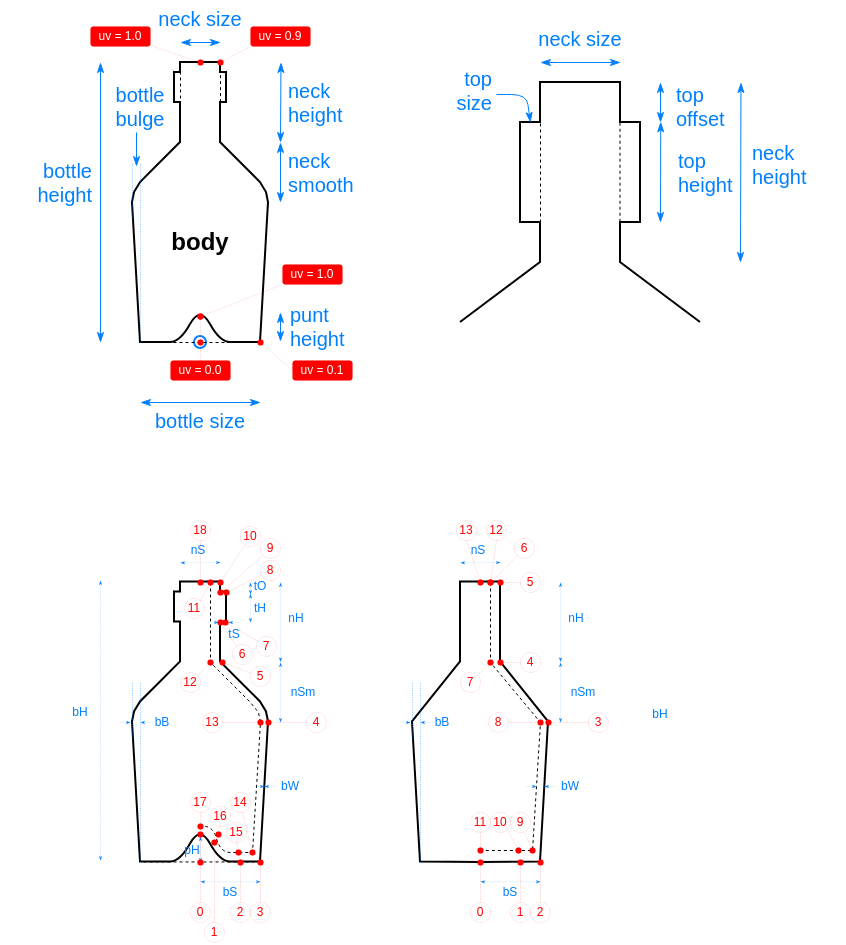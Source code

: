 <mxfile version="23.1.5" type="device">
  <diagram name="Page-1" id="3TUpHSHA1gtK3B0JEU8y">
    <mxGraphModel dx="724" dy="440" grid="1" gridSize="10" guides="1" tooltips="1" connect="1" arrows="1" fold="1" page="1" pageScale="1" pageWidth="583" pageHeight="413" math="0" shadow="0">
      <root>
        <mxCell id="0" />
        <mxCell id="1" parent="0" />
        <mxCell id="qH4T-rAI3x5ujD4XWjtl-252" value="" style="endArrow=none;html=1;rounded=0;" edge="1" parent="1">
          <mxGeometry width="50" height="50" relative="1" as="geometry">
            <mxPoint x="280" y="480" as="sourcePoint" />
            <mxPoint x="280" y="480" as="targetPoint" />
            <Array as="points">
              <mxPoint x="250" y="479.72" />
              <mxPoint x="246" y="409.72" />
              <mxPoint x="270" y="379.72" />
              <mxPoint x="270" y="339.72" />
              <mxPoint x="272" y="339.72" />
              <mxPoint x="288" y="339.72" />
              <mxPoint x="290" y="339.72" />
              <mxPoint x="290" y="379.72" />
              <mxPoint x="314" y="409.72" />
              <mxPoint x="310" y="479.72" />
            </Array>
          </mxGeometry>
        </mxCell>
        <mxCell id="QgdDYN5rGUicbWpnFUVR-4" value="&lt;div style=&quot;&quot;&gt;&lt;span style=&quot;background-color: initial;&quot;&gt;bottle&lt;/span&gt;&lt;/div&gt;&lt;div style=&quot;&quot;&gt;&lt;span style=&quot;background-color: initial;&quot;&gt;height&lt;/span&gt;&lt;/div&gt;" style="text;html=1;align=right;verticalAlign=middle;whiteSpace=wrap;rounded=0;fontSize=10;fontColor=#007FFF;allowArrows=0;connectable=0;spacingLeft=2;spacingTop=2;spacingBottom=2;spacingRight=2;" parent="1" vertex="1">
          <mxGeometry x="40" y="120" width="50" height="40" as="geometry" />
        </mxCell>
        <mxCell id="QgdDYN5rGUicbWpnFUVR-6" value="&lt;div style=&quot;&quot;&gt;&lt;span style=&quot;background-color: initial;&quot;&gt;bottle bulge&lt;/span&gt;&lt;/div&gt;" style="text;html=1;align=center;verticalAlign=middle;whiteSpace=wrap;rounded=0;fontSize=10;fontColor=#007FFF;allowArrows=0;connectable=0;spacingLeft=2;spacingTop=2;spacingBottom=2;spacingRight=2;" parent="1" vertex="1">
          <mxGeometry x="90" y="89" width="40" height="25" as="geometry" />
        </mxCell>
        <mxCell id="vKmyMk4U30r1ylPIldxQ-1" value="" style="endArrow=classicThin;html=1;rounded=0;strokeWidth=0.5;strokeColor=#007FFF;endFill=1;endSize=4;startArrow=classicThin;startFill=1;startSize=4;" parent="1" edge="1">
          <mxGeometry width="50" height="50" relative="1" as="geometry">
            <mxPoint x="180" y="120" as="sourcePoint" />
            <mxPoint x="180.24" y="80" as="targetPoint" />
          </mxGeometry>
        </mxCell>
        <mxCell id="vKmyMk4U30r1ylPIldxQ-2" value="&lt;div style=&quot;&quot;&gt;&lt;span style=&quot;background-color: initial;&quot;&gt;neck&lt;/span&gt;&lt;/div&gt;&lt;div style=&quot;&quot;&gt;&lt;span style=&quot;background-color: initial;&quot;&gt;height&lt;/span&gt;&lt;/div&gt;" style="text;html=1;align=left;verticalAlign=middle;whiteSpace=wrap;rounded=0;fontSize=10;fontColor=#007FFF;allowArrows=0;connectable=0;spacingLeft=2;spacingTop=2;spacingBottom=2;spacingRight=2;" parent="1" vertex="1">
          <mxGeometry x="180.24" y="85" width="50" height="29.64" as="geometry" />
        </mxCell>
        <mxCell id="vKmyMk4U30r1ylPIldxQ-6" value="&lt;div style=&quot;&quot;&gt;&lt;span style=&quot;background-color: initial;&quot;&gt;neck size&lt;/span&gt;&lt;/div&gt;" style="text;html=1;align=center;verticalAlign=bottom;whiteSpace=wrap;rounded=0;fontSize=10;fontColor=#007FFF;allowArrows=0;connectable=0;spacingLeft=2;spacingTop=2;spacingBottom=2;spacingRight=2;" parent="1" vertex="1">
          <mxGeometry x="110" y="49" width="60" height="20" as="geometry" />
        </mxCell>
        <mxCell id="-t4u0__WDk2onbK1k2eb-67" value="" style="endArrow=none;html=1;rounded=0;" parent="1" edge="1">
          <mxGeometry width="50" height="50" relative="1" as="geometry">
            <mxPoint x="125" y="220" as="sourcePoint" />
            <mxPoint x="155" y="220" as="targetPoint" />
            <Array as="points">
              <mxPoint x="110" y="220" />
              <mxPoint x="106" y="150" />
              <mxPoint x="107" y="145" />
              <mxPoint x="110" y="140" />
              <mxPoint x="120" y="130" />
              <mxPoint x="130" y="120" />
              <mxPoint x="130" y="100" />
              <mxPoint x="127" y="100" />
              <mxPoint x="127" y="85" />
              <mxPoint x="130" y="85" />
              <mxPoint x="130" y="80" />
              <mxPoint x="132" y="80" />
              <mxPoint x="148" y="80" />
              <mxPoint x="150" y="80" />
              <mxPoint x="150" y="85" />
              <mxPoint x="153" y="85" />
              <mxPoint x="153" y="100" />
              <mxPoint x="150" y="100" />
              <mxPoint x="150" y="120" />
              <mxPoint x="160" y="130" />
              <mxPoint x="170" y="140" />
              <mxPoint x="173" y="145" />
              <mxPoint x="174" y="150" />
              <mxPoint x="170" y="220" />
            </Array>
          </mxGeometry>
        </mxCell>
        <mxCell id="-t4u0__WDk2onbK1k2eb-68" value="" style="endArrow=none;html=1;rounded=0;curved=1;" parent="1" edge="1">
          <mxGeometry width="50" height="50" relative="1" as="geometry">
            <mxPoint x="155" y="220" as="sourcePoint" />
            <mxPoint x="125" y="220" as="targetPoint" />
            <Array as="points">
              <mxPoint x="150" y="220" />
              <mxPoint x="140" y="202" />
              <mxPoint x="130" y="220" />
            </Array>
          </mxGeometry>
        </mxCell>
        <mxCell id="-t4u0__WDk2onbK1k2eb-69" value="" style="endArrow=classicThin;html=1;rounded=0;strokeWidth=0.5;strokeColor=#007FFF;endFill=1;endSize=4;startArrow=classicThin;startFill=1;startSize=4;" parent="1" edge="1">
          <mxGeometry width="50" height="50" relative="1" as="geometry">
            <mxPoint x="130" y="70" as="sourcePoint" />
            <mxPoint x="150" y="70" as="targetPoint" />
          </mxGeometry>
        </mxCell>
        <mxCell id="-t4u0__WDk2onbK1k2eb-70" value="" style="endArrow=classicThin;html=1;rounded=0;strokeWidth=0.5;strokeColor=#007FFF;endFill=1;endSize=4;startArrow=classicThin;startFill=1;startSize=4;" parent="1" edge="1">
          <mxGeometry width="50" height="50" relative="1" as="geometry">
            <mxPoint x="90" y="80" as="sourcePoint" />
            <mxPoint x="90" y="220" as="targetPoint" />
          </mxGeometry>
        </mxCell>
        <mxCell id="-t4u0__WDk2onbK1k2eb-72" value="" style="whiteSpace=wrap;html=1;connectable=0;allowArrows=0;strokeColor=#007FFF;fillColor=none;shape=ellipse;perimeter=ellipsePerimeter;aspect=fixed;" parent="1" vertex="1">
          <mxGeometry x="137" y="217" width="6" height="6" as="geometry" />
        </mxCell>
        <mxCell id="-t4u0__WDk2onbK1k2eb-73" value="" style="endArrow=none;html=1;rounded=0;strokeWidth=0.5;dashed=1;strokeColor=#000000;" parent="1" edge="1">
          <mxGeometry width="50" height="50" relative="1" as="geometry">
            <mxPoint x="170" y="220" as="sourcePoint" />
            <mxPoint x="110" y="220" as="targetPoint" />
          </mxGeometry>
        </mxCell>
        <mxCell id="0A4ECjPYEgnLE-gKC64b-13" value="0" style="aspect=fixed;rotation=0;connectable=1;allowArrows=0;fillColor=none;strokeColor=#FF0000;strokeWidth=0.1;fontSize=6;spacing=0;spacingBottom=0;rounded=0;whiteSpace=wrap;html=1;shape=ellipse;perimeter=ellipsePerimeter;fontColor=#FF0000;dashed=1;" parent="1" vertex="1">
          <mxGeometry x="275" y="500" width="10" height="10" as="geometry" />
        </mxCell>
        <mxCell id="0A4ECjPYEgnLE-gKC64b-14" value="" style="endArrow=oval;html=1;rounded=0;strokeWidth=0.1;strokeColor=#FF0000;startSize=3;endSize=3;exitX=0.5;exitY=0;exitDx=0;exitDy=0;endFill=1;dashed=1;" parent="1" source="0A4ECjPYEgnLE-gKC64b-13" edge="1">
          <mxGeometry width="50" height="50" relative="1" as="geometry">
            <mxPoint x="293.25" y="490.36" as="sourcePoint" />
            <mxPoint x="280" y="480" as="targetPoint" />
          </mxGeometry>
        </mxCell>
        <mxCell id="0A4ECjPYEgnLE-gKC64b-15" value="2" style="aspect=fixed;rotation=0;connectable=1;allowArrows=0;fillColor=none;strokeColor=#FF0000;strokeWidth=0.1;fontSize=6;spacing=0;spacingBottom=0;rounded=0;whiteSpace=wrap;html=1;shape=ellipse;perimeter=ellipsePerimeter;fontColor=#FF0000;dashed=1;" parent="1" vertex="1">
          <mxGeometry x="305" y="500" width="10" height="10" as="geometry" />
        </mxCell>
        <mxCell id="0A4ECjPYEgnLE-gKC64b-16" value="" style="endArrow=oval;html=1;rounded=0;strokeWidth=0.1;strokeColor=#FF0000;startSize=3;endSize=3;exitX=0.5;exitY=0;exitDx=0;exitDy=0;endFill=1;dashed=1;" parent="1" source="0A4ECjPYEgnLE-gKC64b-15" edge="1">
          <mxGeometry width="50" height="50" relative="1" as="geometry">
            <mxPoint x="328" y="490" as="sourcePoint" />
            <mxPoint x="310" y="480" as="targetPoint" />
          </mxGeometry>
        </mxCell>
        <mxCell id="0A4ECjPYEgnLE-gKC64b-19" value="3" style="aspect=fixed;rotation=0;connectable=1;allowArrows=0;fillColor=none;strokeColor=#FF0000;strokeWidth=0.1;fontSize=6;spacing=0;spacingBottom=0;rounded=0;whiteSpace=wrap;html=1;shape=ellipse;perimeter=ellipsePerimeter;fontColor=#FF0000;dashed=1;" parent="1" vertex="1">
          <mxGeometry x="334" y="405" width="10" height="10" as="geometry" />
        </mxCell>
        <mxCell id="0A4ECjPYEgnLE-gKC64b-20" value="" style="endArrow=oval;html=1;rounded=0;strokeWidth=0.1;strokeColor=#FF0000;startSize=3;endSize=3;exitX=0;exitY=0.5;exitDx=0;exitDy=0;endFill=1;dashed=1;" parent="1" source="0A4ECjPYEgnLE-gKC64b-19" edge="1">
          <mxGeometry width="50" height="50" relative="1" as="geometry">
            <mxPoint x="331" y="420.36" as="sourcePoint" />
            <mxPoint x="314" y="410" as="targetPoint" />
          </mxGeometry>
        </mxCell>
        <mxCell id="0A4ECjPYEgnLE-gKC64b-21" value="" style="endArrow=oval;html=1;rounded=0;strokeWidth=0.1;strokeColor=#FF0000;startSize=3;endSize=3;exitX=0;exitY=0.5;exitDx=0;exitDy=0;endFill=1;dashed=1;" parent="1" source="0A4ECjPYEgnLE-gKC64b-22" edge="1">
          <mxGeometry width="50" height="50" relative="1" as="geometry">
            <mxPoint x="307" y="390" as="sourcePoint" />
            <mxPoint x="290" y="380" as="targetPoint" />
          </mxGeometry>
        </mxCell>
        <mxCell id="0A4ECjPYEgnLE-gKC64b-22" value="4" style="aspect=fixed;rotation=0;connectable=1;allowArrows=0;fillColor=none;strokeColor=#FF0000;strokeWidth=0.1;fontSize=6;spacing=0;spacingBottom=0;rounded=0;whiteSpace=wrap;html=1;shape=ellipse;perimeter=ellipsePerimeter;fontColor=#FF0000;dashed=1;" parent="1" vertex="1">
          <mxGeometry x="300" y="375" width="10" height="10" as="geometry" />
        </mxCell>
        <mxCell id="0A4ECjPYEgnLE-gKC64b-27" value="" style="endArrow=oval;html=1;rounded=0;strokeWidth=0.1;strokeColor=#FF0000;startSize=3;endSize=3;exitX=0.5;exitY=0;exitDx=0;exitDy=0;endFill=1;dashed=1;" parent="1" source="0A4ECjPYEgnLE-gKC64b-28" edge="1">
          <mxGeometry width="50" height="50" relative="1" as="geometry">
            <mxPoint x="318" y="490" as="sourcePoint" />
            <mxPoint x="300" y="480" as="targetPoint" />
          </mxGeometry>
        </mxCell>
        <mxCell id="0A4ECjPYEgnLE-gKC64b-28" value="1" style="aspect=fixed;rotation=0;connectable=1;allowArrows=0;fillColor=none;strokeColor=#FF0000;strokeWidth=0.1;fontSize=6;spacing=0;spacingBottom=0;rounded=0;whiteSpace=wrap;html=1;shape=ellipse;perimeter=ellipsePerimeter;fontColor=#FF0000;dashed=1;" parent="1" vertex="1">
          <mxGeometry x="295" y="500" width="10" height="10" as="geometry" />
        </mxCell>
        <mxCell id="0A4ECjPYEgnLE-gKC64b-32" value="uv = 0.0" style="rotation=0;connectable=1;allowArrows=0;fillColor=#FF0000;strokeColor=#FF0000;strokeWidth=0.1;fontSize=6;spacing=0;spacingBottom=0;rounded=1;whiteSpace=wrap;html=1;shape=label;fontColor=#FFFFFF;dashed=1;labelBackgroundColor=none;" parent="1" vertex="1">
          <mxGeometry x="125" y="229" width="30" height="10" as="geometry" />
        </mxCell>
        <mxCell id="0A4ECjPYEgnLE-gKC64b-33" value="uv = 0.1" style="rotation=0;connectable=1;allowArrows=0;fillColor=#FF0000;strokeColor=#FF0000;strokeWidth=0.1;fontSize=6;spacing=0;spacingBottom=0;rounded=1;whiteSpace=wrap;html=1;shape=label;fontColor=#FFFFFF;dashed=1;labelBackgroundColor=none;" parent="1" vertex="1">
          <mxGeometry x="186" y="229" width="30" height="10" as="geometry" />
        </mxCell>
        <mxCell id="0A4ECjPYEgnLE-gKC64b-34" value="uv = 1.0" style="rotation=0;connectable=1;allowArrows=0;fillColor=#FF0000;strokeColor=#FF0000;strokeWidth=0.1;fontSize=6;spacing=0;spacingBottom=0;rounded=1;whiteSpace=wrap;html=1;shape=label;fontColor=#FFFFFF;dashed=1;labelBackgroundColor=none;" parent="1" vertex="1">
          <mxGeometry x="85" y="62" width="30" height="10" as="geometry" />
        </mxCell>
        <mxCell id="0A4ECjPYEgnLE-gKC64b-36" value="uv = 0.9" style="rotation=0;connectable=1;allowArrows=0;fillColor=#FF0000;strokeColor=#FF0000;strokeWidth=0.1;fontSize=6;spacing=0;spacingBottom=0;rounded=1;whiteSpace=wrap;html=1;shape=label;fontColor=#FFFFFF;dashed=1;labelBackgroundColor=none;" parent="1" vertex="1">
          <mxGeometry x="165" y="62" width="30" height="10" as="geometry" />
        </mxCell>
        <mxCell id="0A4ECjPYEgnLE-gKC64b-37" value="" style="endArrow=oval;html=1;rounded=0;strokeWidth=0.1;strokeColor=#FF0000;startSize=3;endSize=3;exitX=0;exitY=0.5;exitDx=0;exitDy=0;endFill=1;dashed=1;" parent="1" source="0A4ECjPYEgnLE-gKC64b-33" edge="1">
          <mxGeometry width="50" height="50" relative="1" as="geometry">
            <mxPoint x="200" y="320" as="sourcePoint" />
            <mxPoint x="170" y="220" as="targetPoint" />
            <Array as="points" />
          </mxGeometry>
        </mxCell>
        <mxCell id="0A4ECjPYEgnLE-gKC64b-38" value="" style="endArrow=oval;html=1;rounded=0;strokeWidth=0.1;strokeColor=#FF0000;startSize=3;endSize=3;exitX=0.5;exitY=0;exitDx=0;exitDy=0;endFill=1;dashed=1;" parent="1" source="0A4ECjPYEgnLE-gKC64b-32" edge="1">
          <mxGeometry width="50" height="50" relative="1" as="geometry">
            <mxPoint x="185" y="238" as="sourcePoint" />
            <mxPoint x="140" y="220" as="targetPoint" />
          </mxGeometry>
        </mxCell>
        <mxCell id="0A4ECjPYEgnLE-gKC64b-39" value="" style="endArrow=oval;html=1;rounded=0;strokeWidth=0.1;strokeColor=#FF0000;startSize=3;endSize=3;endFill=1;dashed=1;exitX=0;exitY=1;exitDx=0;exitDy=0;" parent="1" source="0A4ECjPYEgnLE-gKC64b-36" edge="1">
          <mxGeometry width="50" height="50" relative="1" as="geometry">
            <mxPoint x="260" y="120" as="sourcePoint" />
            <mxPoint x="150" y="80" as="targetPoint" />
          </mxGeometry>
        </mxCell>
        <mxCell id="0A4ECjPYEgnLE-gKC64b-40" value="" style="endArrow=oval;html=1;rounded=0;strokeWidth=0.1;strokeColor=#FF0000;startSize=3;endSize=3;endFill=1;dashed=1;exitX=0.929;exitY=0.871;exitDx=0;exitDy=0;exitPerimeter=0;" parent="1" source="0A4ECjPYEgnLE-gKC64b-34" edge="1">
          <mxGeometry width="50" height="50" relative="1" as="geometry">
            <mxPoint x="140" y="140" as="sourcePoint" />
            <mxPoint x="140" y="80" as="targetPoint" />
          </mxGeometry>
        </mxCell>
        <mxCell id="0A4ECjPYEgnLE-gKC64b-42" value="" style="endArrow=oval;html=1;rounded=0;strokeWidth=0.1;strokeColor=#FF0000;startSize=3;endSize=3;endFill=1;dashed=1;" parent="1" edge="1">
          <mxGeometry width="50" height="50" relative="1" as="geometry">
            <mxPoint x="140" y="220" as="sourcePoint" />
            <mxPoint x="140" y="207" as="targetPoint" />
          </mxGeometry>
        </mxCell>
        <mxCell id="0A4ECjPYEgnLE-gKC64b-47" value="" style="endArrow=classicThin;html=1;rounded=0;strokeWidth=0.1;strokeColor=#007FFF;startSize=2;endSize=2;endFill=1;startArrow=classicThin;startFill=1;dashed=1;" parent="1" edge="1">
          <mxGeometry width="50" height="50" relative="1" as="geometry">
            <mxPoint x="90" y="339" as="sourcePoint" />
            <mxPoint x="90" y="479" as="targetPoint" />
          </mxGeometry>
        </mxCell>
        <mxCell id="0A4ECjPYEgnLE-gKC64b-48" value="&lt;div style=&quot;font-size: 6px;&quot;&gt;bH&lt;/div&gt;" style="text;html=1;align=center;verticalAlign=middle;whiteSpace=wrap;rounded=0;fontSize=6;fontColor=#007FFF;allowArrows=0;connectable=0;spacingLeft=2;spacingTop=2;spacingBottom=2;spacingRight=2;" parent="1" vertex="1">
          <mxGeometry x="75" y="400" width="10" height="10" as="geometry" />
        </mxCell>
        <mxCell id="0A4ECjPYEgnLE-gKC64b-49" value="body" style="text;html=1;align=center;verticalAlign=middle;whiteSpace=wrap;rounded=0;fontStyle=1;connectable=0;allowArrows=0;" parent="1" vertex="1">
          <mxGeometry x="110" y="155" width="60" height="30" as="geometry" />
        </mxCell>
        <mxCell id="qH4T-rAI3x5ujD4XWjtl-1" value="" style="endArrow=classicThin;html=1;rounded=0;strokeWidth=0.5;strokeColor=#007FFF;endFill=1;endSize=4;startArrow=classicThin;startFill=1;startSize=4;" edge="1" parent="1">
          <mxGeometry width="50" height="50" relative="1" as="geometry">
            <mxPoint x="110" y="250" as="sourcePoint" />
            <mxPoint x="170" y="250" as="targetPoint" />
          </mxGeometry>
        </mxCell>
        <mxCell id="qH4T-rAI3x5ujD4XWjtl-2" value="&lt;div style=&quot;&quot;&gt;&lt;span style=&quot;background-color: initial;&quot;&gt;bottle size&lt;/span&gt;&lt;/div&gt;" style="text;html=1;align=center;verticalAlign=bottom;whiteSpace=wrap;rounded=0;fontSize=10;fontColor=#007FFF;allowArrows=0;connectable=0;spacingLeft=2;spacingTop=2;spacingBottom=2;spacingRight=2;" vertex="1" parent="1">
          <mxGeometry x="110" y="250" width="60" height="20" as="geometry" />
        </mxCell>
        <mxCell id="qH4T-rAI3x5ujD4XWjtl-3" value="" style="endArrow=none;html=1;rounded=0;strokeWidth=0.2;strokeColor=#007FFF;startSize=2;endSize=2;endFill=0;startArrow=none;startFill=0;dashed=1;" edge="1" parent="1">
          <mxGeometry width="50" height="50" relative="1" as="geometry">
            <mxPoint x="110" y="220" as="sourcePoint" />
            <mxPoint x="110" y="130" as="targetPoint" />
          </mxGeometry>
        </mxCell>
        <mxCell id="qH4T-rAI3x5ujD4XWjtl-4" value="" style="endArrow=none;html=1;rounded=0;strokeWidth=0.5;strokeColor=#007FFF;endFill=0;endSize=4;startArrow=classicThin;startFill=1;startSize=4;curved=1;" edge="1" parent="1">
          <mxGeometry width="50" height="50" relative="1" as="geometry">
            <mxPoint x="108" y="132" as="sourcePoint" />
            <mxPoint x="108" y="115" as="targetPoint" />
            <Array as="points" />
          </mxGeometry>
        </mxCell>
        <mxCell id="qH4T-rAI3x5ujD4XWjtl-5" value="" style="endArrow=classicThin;html=1;rounded=0;strokeWidth=0.5;strokeColor=#007FFF;endFill=1;endSize=4;startArrow=classicThin;startFill=1;startSize=4;" edge="1" parent="1">
          <mxGeometry width="50" height="50" relative="1" as="geometry">
            <mxPoint x="180" y="205" as="sourcePoint" />
            <mxPoint x="180" y="219.5" as="targetPoint" />
          </mxGeometry>
        </mxCell>
        <mxCell id="qH4T-rAI3x5ujD4XWjtl-6" value="&lt;div style=&quot;&quot;&gt;&lt;span style=&quot;background-color: initial;&quot;&gt;punt height&lt;/span&gt;&lt;/div&gt;" style="text;html=1;align=left;verticalAlign=middle;whiteSpace=wrap;rounded=0;fontSize=10;fontColor=#007FFF;allowArrows=0;connectable=0;spacingLeft=2;spacingTop=2;spacingBottom=2;spacingRight=2;" vertex="1" parent="1">
          <mxGeometry x="181" y="199" width="40" height="25" as="geometry" />
        </mxCell>
        <mxCell id="qH4T-rAI3x5ujD4XWjtl-7" value="" style="endArrow=none;html=1;rounded=0;strokeWidth=0.5;dashed=1;strokeColor=#000000;" edge="1" parent="1">
          <mxGeometry width="50" height="50" relative="1" as="geometry">
            <mxPoint x="130" y="101" as="sourcePoint" />
            <mxPoint x="130" y="85" as="targetPoint" />
          </mxGeometry>
        </mxCell>
        <mxCell id="qH4T-rAI3x5ujD4XWjtl-8" value="" style="endArrow=none;html=1;rounded=0;strokeWidth=0.5;dashed=1;strokeColor=#000000;" edge="1" parent="1">
          <mxGeometry width="50" height="50" relative="1" as="geometry">
            <mxPoint x="150" y="99.82" as="sourcePoint" />
            <mxPoint x="150" y="83.82" as="targetPoint" />
          </mxGeometry>
        </mxCell>
        <mxCell id="qH4T-rAI3x5ujD4XWjtl-9" value="" style="endArrow=classicThin;html=1;rounded=0;strokeWidth=0.5;strokeColor=#007FFF;endFill=1;endSize=4;startArrow=classicThin;startFill=1;startSize=4;" edge="1" parent="1">
          <mxGeometry width="50" height="50" relative="1" as="geometry">
            <mxPoint x="180" y="150" as="sourcePoint" />
            <mxPoint x="180" y="120" as="targetPoint" />
          </mxGeometry>
        </mxCell>
        <mxCell id="qH4T-rAI3x5ujD4XWjtl-10" value="&lt;div style=&quot;&quot;&gt;&lt;span style=&quot;background-color: initial;&quot;&gt;neck&lt;/span&gt;&lt;/div&gt;&lt;div style=&quot;&quot;&gt;&lt;span style=&quot;background-color: initial;&quot;&gt;smooth&lt;/span&gt;&lt;/div&gt;" style="text;html=1;align=left;verticalAlign=middle;whiteSpace=wrap;rounded=0;fontSize=10;fontColor=#007FFF;allowArrows=0;connectable=0;spacingLeft=2;spacingTop=2;spacingBottom=2;spacingRight=2;" vertex="1" parent="1">
          <mxGeometry x="180" y="120" width="50" height="29.64" as="geometry" />
        </mxCell>
        <mxCell id="qH4T-rAI3x5ujD4XWjtl-56" value="uv = 1.0" style="rotation=0;connectable=1;allowArrows=0;fillColor=#FF0000;strokeColor=#FF0000;strokeWidth=0.1;fontSize=6;spacing=0;spacingBottom=0;rounded=1;whiteSpace=wrap;html=1;shape=label;fontColor=#FFFFFF;dashed=1;labelBackgroundColor=none;" vertex="1" parent="1">
          <mxGeometry x="181" y="181" width="30" height="10" as="geometry" />
        </mxCell>
        <mxCell id="qH4T-rAI3x5ujD4XWjtl-57" value="" style="endArrow=oval;html=1;rounded=0;strokeWidth=0.1;strokeColor=#FF0000;startSize=3;endSize=3;endFill=1;dashed=1;exitX=0;exitY=1;exitDx=0;exitDy=0;" edge="1" source="qH4T-rAI3x5ujD4XWjtl-56" parent="1">
          <mxGeometry width="50" height="50" relative="1" as="geometry">
            <mxPoint x="80" y="222" as="sourcePoint" />
            <mxPoint x="140" y="207" as="targetPoint" />
          </mxGeometry>
        </mxCell>
        <mxCell id="qH4T-rAI3x5ujD4XWjtl-60" value="" style="endArrow=classicThin;html=1;rounded=0;strokeWidth=0.5;strokeColor=#007FFF;endFill=1;endSize=4;startArrow=classicThin;startFill=1;startSize=4;" edge="1" parent="1">
          <mxGeometry width="50" height="50" relative="1" as="geometry">
            <mxPoint x="410" y="180" as="sourcePoint" />
            <mxPoint x="410.24" y="90" as="targetPoint" />
          </mxGeometry>
        </mxCell>
        <mxCell id="qH4T-rAI3x5ujD4XWjtl-61" value="&lt;div style=&quot;&quot;&gt;&lt;span style=&quot;background-color: initial;&quot;&gt;neck&lt;/span&gt;&lt;/div&gt;&lt;div style=&quot;&quot;&gt;&lt;span style=&quot;background-color: initial;&quot;&gt;height&lt;/span&gt;&lt;/div&gt;" style="text;html=1;align=left;verticalAlign=middle;whiteSpace=wrap;rounded=0;fontSize=10;fontColor=#007FFF;allowArrows=0;connectable=0;spacingLeft=2;spacingTop=2;spacingBottom=2;spacingRight=2;" vertex="1" parent="1">
          <mxGeometry x="412" y="116" width="50" height="29.64" as="geometry" />
        </mxCell>
        <mxCell id="qH4T-rAI3x5ujD4XWjtl-62" value="&lt;div style=&quot;&quot;&gt;&lt;span style=&quot;background-color: initial;&quot;&gt;neck size&lt;/span&gt;&lt;/div&gt;" style="text;html=1;align=center;verticalAlign=bottom;whiteSpace=wrap;rounded=0;fontSize=10;fontColor=#007FFF;allowArrows=0;connectable=0;spacingLeft=2;spacingTop=2;spacingBottom=2;spacingRight=2;" vertex="1" parent="1">
          <mxGeometry x="300" y="59" width="60" height="20" as="geometry" />
        </mxCell>
        <mxCell id="qH4T-rAI3x5ujD4XWjtl-63" value="" style="endArrow=none;html=1;rounded=0;" edge="1" parent="1">
          <mxGeometry width="50" height="50" relative="1" as="geometry">
            <mxPoint x="270" y="210" as="sourcePoint" />
            <mxPoint x="390" y="210" as="targetPoint" />
            <Array as="points">
              <mxPoint x="310" y="180" />
              <mxPoint x="310" y="160" />
              <mxPoint x="300" y="160" />
              <mxPoint x="300" y="110" />
              <mxPoint x="310" y="110" />
              <mxPoint x="310" y="90" />
              <mxPoint x="350" y="90" />
              <mxPoint x="350" y="110" />
              <mxPoint x="360" y="110" />
              <mxPoint x="360" y="160" />
              <mxPoint x="350" y="160" />
              <mxPoint x="350" y="180" />
            </Array>
          </mxGeometry>
        </mxCell>
        <mxCell id="qH4T-rAI3x5ujD4XWjtl-65" value="" style="endArrow=classicThin;html=1;rounded=0;strokeWidth=0.5;strokeColor=#007FFF;endFill=1;endSize=4;startArrow=classicThin;startFill=1;startSize=4;" edge="1" parent="1">
          <mxGeometry width="50" height="50" relative="1" as="geometry">
            <mxPoint x="310" y="80" as="sourcePoint" />
            <mxPoint x="350" y="80" as="targetPoint" />
          </mxGeometry>
        </mxCell>
        <mxCell id="qH4T-rAI3x5ujD4XWjtl-86" value="" style="endArrow=none;html=1;rounded=0;strokeWidth=0.5;dashed=1;strokeColor=#000000;" edge="1" parent="1">
          <mxGeometry width="50" height="50" relative="1" as="geometry">
            <mxPoint x="310" y="160" as="sourcePoint" />
            <mxPoint x="310" y="108.64" as="targetPoint" />
          </mxGeometry>
        </mxCell>
        <mxCell id="qH4T-rAI3x5ujD4XWjtl-90" value="" style="endArrow=classicThin;html=1;rounded=0;strokeWidth=0.5;strokeColor=#007FFF;endFill=1;endSize=4;startArrow=classicThin;startFill=1;startSize=4;" edge="1" parent="1">
          <mxGeometry width="50" height="50" relative="1" as="geometry">
            <mxPoint x="370" y="160" as="sourcePoint" />
            <mxPoint x="370.12" y="109.64" as="targetPoint" />
          </mxGeometry>
        </mxCell>
        <mxCell id="qH4T-rAI3x5ujD4XWjtl-91" value="&lt;div style=&quot;&quot;&gt;&lt;span style=&quot;background-color: initial;&quot;&gt;top&lt;/span&gt;&lt;/div&gt;&lt;div style=&quot;&quot;&gt;&lt;span style=&quot;background-color: initial;&quot;&gt;height&lt;/span&gt;&lt;/div&gt;" style="text;html=1;align=left;verticalAlign=middle;whiteSpace=wrap;rounded=0;fontSize=10;fontColor=#007FFF;allowArrows=0;connectable=0;spacingLeft=2;spacingTop=2;spacingBottom=2;spacingRight=2;" vertex="1" parent="1">
          <mxGeometry x="375" y="120" width="50" height="29.64" as="geometry" />
        </mxCell>
        <mxCell id="qH4T-rAI3x5ujD4XWjtl-92" value="&lt;div style=&quot;&quot;&gt;&lt;span style=&quot;background-color: initial;&quot;&gt;top&lt;/span&gt;&lt;/div&gt;&lt;div style=&quot;&quot;&gt;&lt;span style=&quot;background-color: initial;&quot;&gt;size&lt;/span&gt;&lt;/div&gt;" style="text;html=1;align=right;verticalAlign=middle;whiteSpace=wrap;rounded=0;fontSize=10;fontColor=#007FFF;allowArrows=0;connectable=0;spacingLeft=2;spacingTop=2;spacingBottom=2;spacingRight=2;" vertex="1" parent="1">
          <mxGeometry x="260" y="79" width="30" height="29.64" as="geometry" />
        </mxCell>
        <mxCell id="qH4T-rAI3x5ujD4XWjtl-93" value="&lt;div style=&quot;&quot;&gt;&lt;span style=&quot;background-color: initial;&quot;&gt;top&lt;/span&gt;&lt;/div&gt;&lt;div style=&quot;&quot;&gt;&lt;span style=&quot;background-color: initial;&quot;&gt;offset&lt;/span&gt;&lt;/div&gt;" style="text;html=1;align=left;verticalAlign=middle;whiteSpace=wrap;rounded=0;fontSize=10;fontColor=#007FFF;allowArrows=0;connectable=0;spacingLeft=2;spacingTop=2;spacingBottom=2;spacingRight=2;" vertex="1" parent="1">
          <mxGeometry x="374" y="87" width="30" height="29.64" as="geometry" />
        </mxCell>
        <mxCell id="qH4T-rAI3x5ujD4XWjtl-95" value="" style="endArrow=classicThin;html=1;rounded=1;strokeWidth=0.5;strokeColor=#007FFF;endFill=1;endSize=4;startArrow=none;startFill=0;startSize=4;curved=0;" edge="1" parent="1">
          <mxGeometry width="50" height="50" relative="1" as="geometry">
            <mxPoint x="288" y="96" as="sourcePoint" />
            <mxPoint x="305" y="110" as="targetPoint" />
            <Array as="points">
              <mxPoint x="303" y="96" />
            </Array>
          </mxGeometry>
        </mxCell>
        <mxCell id="qH4T-rAI3x5ujD4XWjtl-98" value="" style="endArrow=none;html=1;rounded=0;strokeWidth=0.2;strokeColor=#007FFF;startSize=2;endSize=2;endFill=0;startArrow=none;startFill=0;dashed=1;" edge="1" parent="1">
          <mxGeometry width="50" height="50" relative="1" as="geometry">
            <mxPoint x="106" y="158.64" as="sourcePoint" />
            <mxPoint x="106" y="130" as="targetPoint" />
          </mxGeometry>
        </mxCell>
        <mxCell id="qH4T-rAI3x5ujD4XWjtl-99" value="" style="endArrow=none;html=1;rounded=0;strokeWidth=0.5;dashed=1;strokeColor=#000000;" edge="1" parent="1">
          <mxGeometry width="50" height="50" relative="1" as="geometry">
            <mxPoint x="349.76" y="159.64" as="sourcePoint" />
            <mxPoint x="349.76" y="108.28" as="targetPoint" />
          </mxGeometry>
        </mxCell>
        <mxCell id="qH4T-rAI3x5ujD4XWjtl-100" value="" style="endArrow=classicThin;html=1;rounded=0;strokeWidth=0.5;strokeColor=#007FFF;endFill=1;endSize=4;startArrow=classicThin;startFill=1;startSize=4;" edge="1" parent="1">
          <mxGeometry width="50" height="50" relative="1" as="geometry">
            <mxPoint x="370" y="90" as="sourcePoint" />
            <mxPoint x="370" y="110" as="targetPoint" />
          </mxGeometry>
        </mxCell>
        <mxCell id="qH4T-rAI3x5ujD4XWjtl-196" value="" style="endArrow=none;html=1;rounded=0;" edge="1" parent="1">
          <mxGeometry width="50" height="50" relative="1" as="geometry">
            <mxPoint x="125" y="479.72" as="sourcePoint" />
            <mxPoint x="155" y="479.72" as="targetPoint" />
            <Array as="points">
              <mxPoint x="110" y="479.72" />
              <mxPoint x="106" y="409.72" />
              <mxPoint x="107" y="404.72" />
              <mxPoint x="110" y="399.72" />
              <mxPoint x="120" y="389.72" />
              <mxPoint x="130" y="379.72" />
              <mxPoint x="130" y="359.72" />
              <mxPoint x="127" y="359.72" />
              <mxPoint x="127" y="344.72" />
              <mxPoint x="130" y="344.72" />
              <mxPoint x="130" y="339.72" />
              <mxPoint x="132" y="339.72" />
              <mxPoint x="148" y="339.72" />
              <mxPoint x="150" y="339.72" />
              <mxPoint x="150" y="344.72" />
              <mxPoint x="153" y="344.72" />
              <mxPoint x="153" y="359.72" />
              <mxPoint x="150" y="359.72" />
              <mxPoint x="150" y="379.72" />
              <mxPoint x="160" y="389.72" />
              <mxPoint x="170" y="399.72" />
              <mxPoint x="173" y="404.72" />
              <mxPoint x="174" y="409.72" />
              <mxPoint x="170" y="479.72" />
            </Array>
          </mxGeometry>
        </mxCell>
        <mxCell id="qH4T-rAI3x5ujD4XWjtl-197" value="" style="endArrow=none;html=1;rounded=0;curved=1;" edge="1" parent="1">
          <mxGeometry width="50" height="50" relative="1" as="geometry">
            <mxPoint x="155" y="479.72" as="sourcePoint" />
            <mxPoint x="125" y="479.72" as="targetPoint" />
            <Array as="points">
              <mxPoint x="150" y="479.72" />
              <mxPoint x="140" y="461.72" />
              <mxPoint x="130" y="479.72" />
            </Array>
          </mxGeometry>
        </mxCell>
        <mxCell id="qH4T-rAI3x5ujD4XWjtl-201" value="" style="endArrow=none;html=1;rounded=0;strokeWidth=0.5;dashed=1;strokeColor=#000000;" edge="1" parent="1">
          <mxGeometry width="50" height="50" relative="1" as="geometry">
            <mxPoint x="170" y="479.72" as="sourcePoint" />
            <mxPoint x="110" y="479.72" as="targetPoint" />
          </mxGeometry>
        </mxCell>
        <mxCell id="qH4T-rAI3x5ujD4XWjtl-214" value="" style="endArrow=none;html=1;rounded=0;strokeWidth=0.2;strokeColor=#007FFF;startSize=2;endSize=2;endFill=0;startArrow=none;startFill=0;dashed=1;" edge="1" parent="1">
          <mxGeometry width="50" height="50" relative="1" as="geometry">
            <mxPoint x="110" y="479.72" as="sourcePoint" />
            <mxPoint x="110" y="389.72" as="targetPoint" />
          </mxGeometry>
        </mxCell>
        <mxCell id="qH4T-rAI3x5ujD4XWjtl-224" value="" style="endArrow=none;html=1;rounded=0;strokeWidth=0.2;strokeColor=#007FFF;startSize=2;endSize=2;endFill=0;startArrow=none;startFill=0;dashed=1;" edge="1" parent="1">
          <mxGeometry width="50" height="50" relative="1" as="geometry">
            <mxPoint x="106" y="418.36" as="sourcePoint" />
            <mxPoint x="106" y="389.72" as="targetPoint" />
          </mxGeometry>
        </mxCell>
        <mxCell id="qH4T-rAI3x5ujD4XWjtl-225" value="" style="endArrow=classicThin;html=1;rounded=0;strokeWidth=0.1;strokeColor=#007FFF;startSize=2;endSize=2;endFill=1;startArrow=classicThin;startFill=1;dashed=1;" edge="1" parent="1">
          <mxGeometry width="50" height="50" relative="1" as="geometry">
            <mxPoint x="140" y="467" as="sourcePoint" />
            <mxPoint x="140" y="480" as="targetPoint" />
          </mxGeometry>
        </mxCell>
        <mxCell id="qH4T-rAI3x5ujD4XWjtl-226" value="&lt;div style=&quot;font-size: 6px;&quot;&gt;pH&lt;/div&gt;" style="text;html=1;align=center;verticalAlign=middle;whiteSpace=wrap;rounded=0;fontSize=6;fontColor=#007FFF;allowArrows=0;connectable=0;spacingLeft=2;spacingTop=2;spacingBottom=2;spacingRight=2;" vertex="1" parent="1">
          <mxGeometry x="131" y="469" width="10" height="10" as="geometry" />
        </mxCell>
        <mxCell id="qH4T-rAI3x5ujD4XWjtl-227" value="" style="endArrow=classicThin;html=1;rounded=0;strokeWidth=0.1;strokeColor=#007FFF;startSize=2;endSize=2;endFill=1;startArrow=classicThin;startFill=1;dashed=1;" edge="1" parent="1">
          <mxGeometry width="50" height="50" relative="1" as="geometry">
            <mxPoint x="140" y="489.64" as="sourcePoint" />
            <mxPoint x="170" y="489.64" as="targetPoint" />
          </mxGeometry>
        </mxCell>
        <mxCell id="qH4T-rAI3x5ujD4XWjtl-228" value="&lt;div style=&quot;font-size: 6px;&quot;&gt;bS&lt;/div&gt;" style="text;html=1;align=center;verticalAlign=middle;whiteSpace=wrap;rounded=0;fontSize=6;fontColor=#007FFF;allowArrows=0;connectable=0;spacingLeft=2;spacingTop=2;spacingBottom=2;spacingRight=2;" vertex="1" parent="1">
          <mxGeometry x="140" y="490" width="30" height="10" as="geometry" />
        </mxCell>
        <mxCell id="qH4T-rAI3x5ujD4XWjtl-229" value="" style="endArrow=classicThin;html=1;rounded=0;strokeWidth=0.1;strokeColor=#007FFF;startSize=2;endSize=2;endFill=1;startArrow=none;startFill=0;dashed=1;" edge="1" parent="1">
          <mxGeometry width="50" height="50" relative="1" as="geometry">
            <mxPoint x="178" y="442" as="sourcePoint" />
            <mxPoint x="172" y="442" as="targetPoint" />
          </mxGeometry>
        </mxCell>
        <mxCell id="qH4T-rAI3x5ujD4XWjtl-230" value="" style="endArrow=classicThin;html=1;rounded=0;strokeWidth=0.1;strokeColor=#007FFF;startSize=2;endSize=2;endFill=1;startArrow=none;startFill=0;dashed=1;" edge="1" parent="1">
          <mxGeometry width="50" height="50" relative="1" as="geometry">
            <mxPoint x="167" y="442" as="sourcePoint" />
            <mxPoint x="172" y="442" as="targetPoint" />
          </mxGeometry>
        </mxCell>
        <mxCell id="qH4T-rAI3x5ujD4XWjtl-231" value="&lt;div style=&quot;font-size: 6px;&quot;&gt;bW&lt;/div&gt;" style="text;html=1;align=center;verticalAlign=middle;whiteSpace=wrap;rounded=0;fontSize=6;fontColor=#007FFF;allowArrows=0;connectable=0;spacingLeft=2;spacingTop=2;spacingBottom=2;spacingRight=2;" vertex="1" parent="1">
          <mxGeometry x="180" y="437" width="10" height="10" as="geometry" />
        </mxCell>
        <mxCell id="qH4T-rAI3x5ujD4XWjtl-234" value="" style="endArrow=classicThin;html=1;rounded=0;strokeWidth=0.1;strokeColor=#007FFF;startSize=2;endSize=2;endFill=1;startArrow=none;startFill=0;dashed=1;" edge="1" parent="1">
          <mxGeometry width="50" height="50" relative="1" as="geometry">
            <mxPoint x="116" y="410" as="sourcePoint" />
            <mxPoint x="110" y="410" as="targetPoint" />
          </mxGeometry>
        </mxCell>
        <mxCell id="qH4T-rAI3x5ujD4XWjtl-235" value="" style="endArrow=classicThin;html=1;rounded=0;strokeWidth=0.1;strokeColor=#007FFF;startSize=2;endSize=2;endFill=1;startArrow=none;startFill=0;dashed=1;" edge="1" parent="1">
          <mxGeometry width="50" height="50" relative="1" as="geometry">
            <mxPoint x="100" y="410" as="sourcePoint" />
            <mxPoint x="105" y="410" as="targetPoint" />
          </mxGeometry>
        </mxCell>
        <mxCell id="qH4T-rAI3x5ujD4XWjtl-236" value="&lt;div style=&quot;font-size: 6px;&quot;&gt;bB&lt;/div&gt;" style="text;html=1;align=center;verticalAlign=middle;whiteSpace=wrap;rounded=0;fontSize=6;fontColor=#007FFF;allowArrows=0;connectable=0;spacingLeft=2;spacingTop=2;spacingBottom=2;spacingRight=2;" vertex="1" parent="1">
          <mxGeometry x="116" y="405" width="10" height="10" as="geometry" />
        </mxCell>
        <mxCell id="qH4T-rAI3x5ujD4XWjtl-237" value="&lt;div style=&quot;font-size: 6px;&quot;&gt;nH&lt;/div&gt;" style="text;html=1;align=center;verticalAlign=middle;whiteSpace=wrap;rounded=0;fontSize=6;fontColor=#007FFF;allowArrows=0;connectable=0;spacingLeft=2;spacingTop=2;spacingBottom=2;spacingRight=2;" vertex="1" parent="1">
          <mxGeometry x="183" y="353" width="10" height="10" as="geometry" />
        </mxCell>
        <mxCell id="qH4T-rAI3x5ujD4XWjtl-238" value="" style="endArrow=classicThin;html=1;rounded=0;strokeWidth=0.1;strokeColor=#007FFF;startSize=2;endSize=2;endFill=1;startArrow=classicThin;startFill=1;dashed=1;" edge="1" parent="1">
          <mxGeometry width="50" height="50" relative="1" as="geometry">
            <mxPoint x="180" y="340" as="sourcePoint" />
            <mxPoint x="180" y="379.72" as="targetPoint" />
          </mxGeometry>
        </mxCell>
        <mxCell id="qH4T-rAI3x5ujD4XWjtl-239" value="" style="endArrow=classicThin;html=1;rounded=0;strokeWidth=0.1;strokeColor=#007FFF;startSize=2;endSize=2;endFill=1;startArrow=classicThin;startFill=1;dashed=1;" edge="1" parent="1">
          <mxGeometry width="50" height="50" relative="1" as="geometry">
            <mxPoint x="130" y="330.15" as="sourcePoint" />
            <mxPoint x="150" y="330" as="targetPoint" />
          </mxGeometry>
        </mxCell>
        <mxCell id="qH4T-rAI3x5ujD4XWjtl-240" value="&lt;div style=&quot;font-size: 6px;&quot;&gt;nS&lt;/div&gt;" style="text;html=1;align=center;verticalAlign=middle;whiteSpace=wrap;rounded=0;fontSize=6;fontColor=#007FFF;allowArrows=0;connectable=0;spacingLeft=2;spacingTop=2;spacingBottom=2;spacingRight=2;" vertex="1" parent="1">
          <mxGeometry x="134" y="318.72" width="10" height="10" as="geometry" />
        </mxCell>
        <mxCell id="qH4T-rAI3x5ujD4XWjtl-241" value="" style="endArrow=classicThin;html=1;rounded=0;strokeWidth=0.1;strokeColor=#007FFF;startSize=2;endSize=2;endFill=1;startArrow=classicThin;startFill=1;dashed=1;" edge="1" parent="1">
          <mxGeometry width="50" height="50" relative="1" as="geometry">
            <mxPoint x="180" y="380" as="sourcePoint" />
            <mxPoint x="180" y="410" as="targetPoint" />
          </mxGeometry>
        </mxCell>
        <mxCell id="qH4T-rAI3x5ujD4XWjtl-242" value="&lt;div style=&quot;font-size: 6px;&quot;&gt;nSm&lt;/div&gt;" style="text;html=1;align=center;verticalAlign=middle;whiteSpace=wrap;rounded=0;fontSize=6;fontColor=#007FFF;allowArrows=0;connectable=0;spacingLeft=2;spacingTop=2;spacingBottom=2;spacingRight=2;" vertex="1" parent="1">
          <mxGeometry x="183" y="390" width="17" height="10" as="geometry" />
        </mxCell>
        <mxCell id="qH4T-rAI3x5ujD4XWjtl-243" value="" style="endArrow=classicThin;html=1;rounded=0;strokeWidth=0.1;strokeColor=#007FFF;startSize=2;endSize=2;endFill=1;startArrow=classicThin;startFill=1;dashed=1;" edge="1" parent="1">
          <mxGeometry width="50" height="50" relative="1" as="geometry">
            <mxPoint x="165" y="345.64" as="sourcePoint" />
            <mxPoint x="165" y="360" as="targetPoint" />
          </mxGeometry>
        </mxCell>
        <mxCell id="qH4T-rAI3x5ujD4XWjtl-244" value="&lt;div style=&quot;font-size: 6px;&quot;&gt;tH&lt;/div&gt;" style="text;html=1;align=center;verticalAlign=middle;whiteSpace=wrap;rounded=0;fontSize=6;fontColor=#007FFF;allowArrows=0;connectable=0;spacingLeft=2;spacingTop=2;spacingBottom=2;spacingRight=2;" vertex="1" parent="1">
          <mxGeometry x="165" y="348" width="10" height="10" as="geometry" />
        </mxCell>
        <mxCell id="qH4T-rAI3x5ujD4XWjtl-245" value="" style="endArrow=classicThin;html=1;rounded=0;strokeWidth=0.1;strokeColor=#007FFF;startSize=2;endSize=2;endFill=1;startArrow=classicThin;startFill=1;dashed=1;" edge="1" parent="1">
          <mxGeometry width="50" height="50" relative="1" as="geometry">
            <mxPoint x="165" y="340" as="sourcePoint" />
            <mxPoint x="165" y="346" as="targetPoint" />
          </mxGeometry>
        </mxCell>
        <mxCell id="qH4T-rAI3x5ujD4XWjtl-246" value="&lt;div style=&quot;font-size: 6px;&quot;&gt;tO&lt;/div&gt;" style="text;html=1;align=center;verticalAlign=middle;whiteSpace=wrap;rounded=0;fontSize=6;fontColor=#007FFF;allowArrows=0;connectable=0;spacingLeft=2;spacingTop=2;spacingBottom=2;spacingRight=2;" vertex="1" parent="1">
          <mxGeometry x="165" y="337" width="10" height="10" as="geometry" />
        </mxCell>
        <mxCell id="qH4T-rAI3x5ujD4XWjtl-247" value="" style="endArrow=classicThin;html=1;rounded=0;strokeWidth=0.1;strokeColor=#007FFF;startSize=2;endSize=2;endFill=1;startArrow=none;startFill=0;dashed=1;" edge="1" parent="1">
          <mxGeometry width="50" height="50" relative="1" as="geometry">
            <mxPoint x="160" y="360" as="sourcePoint" />
            <mxPoint x="154" y="360" as="targetPoint" />
          </mxGeometry>
        </mxCell>
        <mxCell id="qH4T-rAI3x5ujD4XWjtl-248" value="" style="endArrow=classicThin;html=1;rounded=0;strokeWidth=0.1;strokeColor=#007FFF;startSize=2;endSize=2;endFill=1;startArrow=none;startFill=0;dashed=1;" edge="1" parent="1">
          <mxGeometry width="50" height="50" relative="1" as="geometry">
            <mxPoint x="144" y="360" as="sourcePoint" />
            <mxPoint x="149" y="360" as="targetPoint" />
          </mxGeometry>
        </mxCell>
        <mxCell id="qH4T-rAI3x5ujD4XWjtl-249" value="&lt;div style=&quot;font-size: 6px;&quot;&gt;tS&lt;/div&gt;" style="text;html=1;align=center;verticalAlign=middle;whiteSpace=wrap;rounded=0;fontSize=6;fontColor=#007FFF;allowArrows=0;connectable=0;spacingLeft=2;spacingTop=2;spacingBottom=2;spacingRight=2;" vertex="1" parent="1">
          <mxGeometry x="152" y="361" width="10" height="10" as="geometry" />
        </mxCell>
        <mxCell id="qH4T-rAI3x5ujD4XWjtl-255" value="" style="endArrow=none;html=1;rounded=0;strokeWidth=0.2;strokeColor=#007FFF;startSize=2;endSize=2;endFill=0;startArrow=none;startFill=0;dashed=1;" edge="1" parent="1">
          <mxGeometry width="50" height="50" relative="1" as="geometry">
            <mxPoint x="250" y="479.72" as="sourcePoint" />
            <mxPoint x="250" y="389.72" as="targetPoint" />
          </mxGeometry>
        </mxCell>
        <mxCell id="qH4T-rAI3x5ujD4XWjtl-256" value="" style="endArrow=none;html=1;rounded=0;strokeWidth=0.2;strokeColor=#007FFF;startSize=2;endSize=2;endFill=0;startArrow=none;startFill=0;dashed=1;" edge="1" parent="1">
          <mxGeometry width="50" height="50" relative="1" as="geometry">
            <mxPoint x="246" y="418.36" as="sourcePoint" />
            <mxPoint x="246" y="389.72" as="targetPoint" />
          </mxGeometry>
        </mxCell>
        <mxCell id="qH4T-rAI3x5ujD4XWjtl-259" value="" style="endArrow=classicThin;html=1;rounded=0;strokeWidth=0.1;strokeColor=#007FFF;startSize=2;endSize=2;endFill=1;startArrow=classicThin;startFill=1;dashed=1;" edge="1" parent="1">
          <mxGeometry width="50" height="50" relative="1" as="geometry">
            <mxPoint x="280" y="489.64" as="sourcePoint" />
            <mxPoint x="310" y="489.64" as="targetPoint" />
          </mxGeometry>
        </mxCell>
        <mxCell id="qH4T-rAI3x5ujD4XWjtl-260" value="&lt;div style=&quot;font-size: 6px;&quot;&gt;bS&lt;/div&gt;" style="text;html=1;align=center;verticalAlign=middle;whiteSpace=wrap;rounded=0;fontSize=6;fontColor=#007FFF;allowArrows=0;connectable=0;spacingLeft=2;spacingTop=2;spacingBottom=2;spacingRight=2;" vertex="1" parent="1">
          <mxGeometry x="280" y="490" width="30" height="10" as="geometry" />
        </mxCell>
        <mxCell id="qH4T-rAI3x5ujD4XWjtl-261" value="" style="endArrow=classicThin;html=1;rounded=0;strokeWidth=0.1;strokeColor=#007FFF;startSize=2;endSize=2;endFill=1;startArrow=none;startFill=0;dashed=1;" edge="1" parent="1">
          <mxGeometry width="50" height="50" relative="1" as="geometry">
            <mxPoint x="318" y="442" as="sourcePoint" />
            <mxPoint x="312" y="442" as="targetPoint" />
          </mxGeometry>
        </mxCell>
        <mxCell id="qH4T-rAI3x5ujD4XWjtl-262" value="" style="endArrow=classicThin;html=1;rounded=0;strokeWidth=0.1;strokeColor=#007FFF;startSize=2;endSize=2;endFill=1;startArrow=none;startFill=0;dashed=1;" edge="1" parent="1">
          <mxGeometry width="50" height="50" relative="1" as="geometry">
            <mxPoint x="303" y="442" as="sourcePoint" />
            <mxPoint x="308" y="442" as="targetPoint" />
          </mxGeometry>
        </mxCell>
        <mxCell id="qH4T-rAI3x5ujD4XWjtl-263" value="&lt;div style=&quot;font-size: 6px;&quot;&gt;bW&lt;/div&gt;" style="text;html=1;align=center;verticalAlign=middle;whiteSpace=wrap;rounded=0;fontSize=6;fontColor=#007FFF;allowArrows=0;connectable=0;spacingLeft=2;spacingTop=2;spacingBottom=2;spacingRight=2;" vertex="1" parent="1">
          <mxGeometry x="320" y="437" width="10" height="10" as="geometry" />
        </mxCell>
        <mxCell id="qH4T-rAI3x5ujD4XWjtl-264" value="" style="endArrow=classicThin;html=1;rounded=0;strokeWidth=0.1;strokeColor=#007FFF;startSize=2;endSize=2;endFill=1;startArrow=none;startFill=0;dashed=1;" edge="1" parent="1">
          <mxGeometry width="50" height="50" relative="1" as="geometry">
            <mxPoint x="256" y="410" as="sourcePoint" />
            <mxPoint x="250" y="410" as="targetPoint" />
          </mxGeometry>
        </mxCell>
        <mxCell id="qH4T-rAI3x5ujD4XWjtl-265" value="" style="endArrow=classicThin;html=1;rounded=0;strokeWidth=0.1;strokeColor=#007FFF;startSize=2;endSize=2;endFill=1;startArrow=none;startFill=0;dashed=1;" edge="1" parent="1">
          <mxGeometry width="50" height="50" relative="1" as="geometry">
            <mxPoint x="240" y="410" as="sourcePoint" />
            <mxPoint x="245" y="410" as="targetPoint" />
          </mxGeometry>
        </mxCell>
        <mxCell id="qH4T-rAI3x5ujD4XWjtl-266" value="&lt;div style=&quot;font-size: 6px;&quot;&gt;bB&lt;/div&gt;" style="text;html=1;align=center;verticalAlign=middle;whiteSpace=wrap;rounded=0;fontSize=6;fontColor=#007FFF;allowArrows=0;connectable=0;spacingLeft=2;spacingTop=2;spacingBottom=2;spacingRight=2;" vertex="1" parent="1">
          <mxGeometry x="256" y="405" width="10" height="10" as="geometry" />
        </mxCell>
        <mxCell id="qH4T-rAI3x5ujD4XWjtl-267" value="&lt;div style=&quot;font-size: 6px;&quot;&gt;nH&lt;/div&gt;" style="text;html=1;align=center;verticalAlign=middle;whiteSpace=wrap;rounded=0;fontSize=6;fontColor=#007FFF;allowArrows=0;connectable=0;spacingLeft=2;spacingTop=2;spacingBottom=2;spacingRight=2;" vertex="1" parent="1">
          <mxGeometry x="323" y="353" width="10" height="10" as="geometry" />
        </mxCell>
        <mxCell id="qH4T-rAI3x5ujD4XWjtl-268" value="" style="endArrow=classicThin;html=1;rounded=0;strokeWidth=0.1;strokeColor=#007FFF;startSize=2;endSize=2;endFill=1;startArrow=classicThin;startFill=1;dashed=1;" edge="1" parent="1">
          <mxGeometry width="50" height="50" relative="1" as="geometry">
            <mxPoint x="320" y="340" as="sourcePoint" />
            <mxPoint x="320" y="379.72" as="targetPoint" />
          </mxGeometry>
        </mxCell>
        <mxCell id="qH4T-rAI3x5ujD4XWjtl-269" value="" style="endArrow=classicThin;html=1;rounded=0;strokeWidth=0.1;strokeColor=#007FFF;startSize=2;endSize=2;endFill=1;startArrow=classicThin;startFill=1;dashed=1;" edge="1" parent="1">
          <mxGeometry width="50" height="50" relative="1" as="geometry">
            <mxPoint x="270" y="330.15" as="sourcePoint" />
            <mxPoint x="290" y="330" as="targetPoint" />
          </mxGeometry>
        </mxCell>
        <mxCell id="qH4T-rAI3x5ujD4XWjtl-270" value="&lt;div style=&quot;font-size: 6px;&quot;&gt;nS&lt;/div&gt;" style="text;html=1;align=center;verticalAlign=middle;whiteSpace=wrap;rounded=0;fontSize=6;fontColor=#007FFF;allowArrows=0;connectable=0;spacingLeft=2;spacingTop=2;spacingBottom=2;spacingRight=2;" vertex="1" parent="1">
          <mxGeometry x="274" y="318.72" width="10" height="10" as="geometry" />
        </mxCell>
        <mxCell id="qH4T-rAI3x5ujD4XWjtl-271" value="" style="endArrow=classicThin;html=1;rounded=0;strokeWidth=0.1;strokeColor=#007FFF;startSize=2;endSize=2;endFill=1;startArrow=classicThin;startFill=1;dashed=1;" edge="1" parent="1">
          <mxGeometry width="50" height="50" relative="1" as="geometry">
            <mxPoint x="320" y="380" as="sourcePoint" />
            <mxPoint x="320" y="410" as="targetPoint" />
          </mxGeometry>
        </mxCell>
        <mxCell id="qH4T-rAI3x5ujD4XWjtl-272" value="&lt;div style=&quot;font-size: 6px;&quot;&gt;nSm&lt;/div&gt;" style="text;html=1;align=center;verticalAlign=middle;whiteSpace=wrap;rounded=0;fontSize=6;fontColor=#007FFF;allowArrows=0;connectable=0;spacingLeft=2;spacingTop=2;spacingBottom=2;spacingRight=2;" vertex="1" parent="1">
          <mxGeometry x="323" y="390" width="17" height="10" as="geometry" />
        </mxCell>
        <mxCell id="qH4T-rAI3x5ujD4XWjtl-280" value="" style="endArrow=oval;html=1;rounded=0;strokeWidth=0.1;strokeColor=#FF0000;startSize=3;endSize=3;exitX=0;exitY=0.5;exitDx=0;exitDy=0;endFill=1;dashed=1;" edge="1" source="qH4T-rAI3x5ujD4XWjtl-281" parent="1">
          <mxGeometry width="50" height="50" relative="1" as="geometry">
            <mxPoint x="307" y="350" as="sourcePoint" />
            <mxPoint x="290" y="340" as="targetPoint" />
          </mxGeometry>
        </mxCell>
        <mxCell id="qH4T-rAI3x5ujD4XWjtl-281" value="5" style="aspect=fixed;rotation=0;connectable=1;allowArrows=0;fillColor=none;strokeColor=#FF0000;strokeWidth=0.1;fontSize=6;spacing=0;spacingBottom=0;rounded=0;whiteSpace=wrap;html=1;shape=ellipse;perimeter=ellipsePerimeter;fontColor=#FF0000;dashed=1;" vertex="1" parent="1">
          <mxGeometry x="300" y="335" width="10" height="10" as="geometry" />
        </mxCell>
        <mxCell id="qH4T-rAI3x5ujD4XWjtl-282" value="" style="endArrow=oval;html=1;rounded=0;strokeWidth=0.1;strokeColor=#FF0000;startSize=3;endSize=3;exitX=0.5;exitY=1;exitDx=0;exitDy=0;endFill=1;dashed=1;" edge="1" source="qH4T-rAI3x5ujD4XWjtl-283" parent="1">
          <mxGeometry width="50" height="50" relative="1" as="geometry">
            <mxPoint x="312" y="327" as="sourcePoint" />
            <mxPoint x="285" y="340" as="targetPoint" />
          </mxGeometry>
        </mxCell>
        <mxCell id="qH4T-rAI3x5ujD4XWjtl-283" value="12" style="aspect=fixed;rotation=0;connectable=1;allowArrows=0;fillColor=none;strokeColor=#FF0000;strokeWidth=0.1;fontSize=6;spacing=0;spacingBottom=0;rounded=0;whiteSpace=wrap;html=1;shape=ellipse;perimeter=ellipsePerimeter;fontColor=#FF0000;dashed=1;" vertex="1" parent="1">
          <mxGeometry x="283" y="309" width="10" height="10" as="geometry" />
        </mxCell>
        <mxCell id="qH4T-rAI3x5ujD4XWjtl-284" value="" style="endArrow=oval;html=1;rounded=0;strokeWidth=0.1;strokeColor=#FF0000;startSize=3;endSize=3;exitX=0.5;exitY=1;exitDx=0;exitDy=0;endFill=1;dashed=1;" edge="1" source="qH4T-rAI3x5ujD4XWjtl-285" parent="1">
          <mxGeometry width="50" height="50" relative="1" as="geometry">
            <mxPoint x="297" y="311" as="sourcePoint" />
            <mxPoint x="280" y="340" as="targetPoint" />
          </mxGeometry>
        </mxCell>
        <mxCell id="qH4T-rAI3x5ujD4XWjtl-321" value="" style="endArrow=none;html=1;rounded=0;strokeWidth=0.5;dashed=1;strokeColor=#000000;" edge="1" parent="1">
          <mxGeometry width="50" height="50" relative="1" as="geometry">
            <mxPoint x="285" y="340" as="sourcePoint" />
            <mxPoint x="280" y="474" as="targetPoint" />
            <Array as="points">
              <mxPoint x="285" y="380" />
              <mxPoint x="310" y="410" />
              <mxPoint x="306" y="474" />
            </Array>
          </mxGeometry>
        </mxCell>
        <mxCell id="qH4T-rAI3x5ujD4XWjtl-285" value="13" style="aspect=fixed;rotation=0;connectable=1;allowArrows=0;fillColor=none;strokeColor=#FF0000;strokeWidth=0.1;fontSize=6;spacing=0;spacingBottom=0;rounded=0;whiteSpace=wrap;html=1;shape=ellipse;perimeter=ellipsePerimeter;fontColor=#FF0000;dashed=1;" vertex="1" parent="1">
          <mxGeometry x="268" y="309" width="10" height="10" as="geometry" />
        </mxCell>
        <mxCell id="qH4T-rAI3x5ujD4XWjtl-298" value="&lt;div style=&quot;font-size: 6px;&quot;&gt;bH&lt;/div&gt;" style="text;html=1;align=center;verticalAlign=middle;whiteSpace=wrap;rounded=0;fontSize=6;fontColor=#007FFF;allowArrows=0;connectable=0;spacingLeft=2;spacingTop=2;spacingBottom=2;spacingRight=2;" vertex="1" parent="1">
          <mxGeometry x="365" y="400.5" width="10" height="10" as="geometry" />
        </mxCell>
        <mxCell id="qH4T-rAI3x5ujD4XWjtl-322" value="7" style="aspect=fixed;rotation=0;connectable=1;allowArrows=0;fillColor=none;strokeColor=#FF0000;strokeWidth=0.1;fontSize=6;spacing=0;spacingBottom=0;rounded=0;whiteSpace=wrap;html=1;shape=ellipse;perimeter=ellipsePerimeter;fontColor=#FF0000;dashed=1;" vertex="1" parent="1">
          <mxGeometry x="270" y="385" width="10" height="10" as="geometry" />
        </mxCell>
        <mxCell id="qH4T-rAI3x5ujD4XWjtl-323" value="" style="endArrow=oval;html=1;rounded=0;strokeWidth=0.1;strokeColor=#FF0000;startSize=3;endSize=3;exitX=1;exitY=0;exitDx=0;exitDy=0;endFill=1;dashed=1;" edge="1" parent="1" source="qH4T-rAI3x5ujD4XWjtl-322">
          <mxGeometry width="50" height="50" relative="1" as="geometry">
            <mxPoint x="301.5" y="353" as="sourcePoint" />
            <mxPoint x="285" y="380" as="targetPoint" />
          </mxGeometry>
        </mxCell>
        <mxCell id="qH4T-rAI3x5ujD4XWjtl-324" value="8" style="aspect=fixed;rotation=0;connectable=1;allowArrows=0;fillColor=none;strokeColor=#FF0000;strokeWidth=0.1;fontSize=6;spacing=0;spacingBottom=0;rounded=0;whiteSpace=wrap;html=1;shape=ellipse;perimeter=ellipsePerimeter;fontColor=#FF0000;dashed=1;" vertex="1" parent="1">
          <mxGeometry x="284" y="405" width="10" height="10" as="geometry" />
        </mxCell>
        <mxCell id="qH4T-rAI3x5ujD4XWjtl-325" value="" style="endArrow=oval;html=1;rounded=0;strokeWidth=0.1;strokeColor=#FF0000;startSize=3;endSize=3;exitX=1;exitY=0.5;exitDx=0;exitDy=0;endFill=1;dashed=1;" edge="1" parent="1" source="qH4T-rAI3x5ujD4XWjtl-324">
          <mxGeometry width="50" height="50" relative="1" as="geometry">
            <mxPoint x="289" y="396" as="sourcePoint" />
            <mxPoint x="310" y="410" as="targetPoint" />
          </mxGeometry>
        </mxCell>
        <mxCell id="qH4T-rAI3x5ujD4XWjtl-326" value="9" style="aspect=fixed;rotation=0;connectable=1;allowArrows=0;fillColor=none;strokeColor=#FF0000;strokeWidth=0.1;fontSize=6;spacing=0;spacingBottom=0;rounded=0;whiteSpace=wrap;html=1;shape=ellipse;perimeter=ellipsePerimeter;fontColor=#FF0000;dashed=1;" vertex="1" parent="1">
          <mxGeometry x="295" y="455" width="10" height="10" as="geometry" />
        </mxCell>
        <mxCell id="qH4T-rAI3x5ujD4XWjtl-327" value="" style="endArrow=oval;html=1;rounded=0;strokeWidth=0.1;strokeColor=#FF0000;startSize=3;endSize=3;endFill=1;dashed=1;" edge="1" parent="1">
          <mxGeometry width="50" height="50" relative="1" as="geometry">
            <mxPoint x="302" y="465" as="sourcePoint" />
            <mxPoint x="306" y="474" as="targetPoint" />
          </mxGeometry>
        </mxCell>
        <mxCell id="qH4T-rAI3x5ujD4XWjtl-328" value="10" style="aspect=fixed;rotation=0;connectable=1;allowArrows=0;fillColor=none;strokeColor=#FF0000;strokeWidth=0.1;fontSize=6;spacing=0;spacingBottom=0;rounded=0;whiteSpace=wrap;html=1;shape=ellipse;perimeter=ellipsePerimeter;fontColor=#FF0000;dashed=1;" vertex="1" parent="1">
          <mxGeometry x="285" y="455" width="10" height="10" as="geometry" />
        </mxCell>
        <mxCell id="qH4T-rAI3x5ujD4XWjtl-329" value="" style="endArrow=oval;html=1;rounded=0;strokeWidth=0.1;strokeColor=#FF0000;startSize=3;endSize=3;exitX=1;exitY=1;exitDx=0;exitDy=0;endFill=1;dashed=1;" edge="1" source="qH4T-rAI3x5ujD4XWjtl-328" parent="1">
          <mxGeometry width="50" height="50" relative="1" as="geometry">
            <mxPoint x="271" y="438" as="sourcePoint" />
            <mxPoint x="299" y="474" as="targetPoint" />
          </mxGeometry>
        </mxCell>
        <mxCell id="qH4T-rAI3x5ujD4XWjtl-330" value="11" style="aspect=fixed;rotation=0;connectable=1;allowArrows=0;fillColor=none;strokeColor=#FF0000;strokeWidth=0.1;fontSize=6;spacing=0;spacingBottom=0;rounded=0;whiteSpace=wrap;html=1;shape=ellipse;perimeter=ellipsePerimeter;fontColor=#FF0000;dashed=1;" vertex="1" parent="1">
          <mxGeometry x="275" y="455" width="10" height="10" as="geometry" />
        </mxCell>
        <mxCell id="qH4T-rAI3x5ujD4XWjtl-331" value="" style="endArrow=oval;html=1;rounded=0;strokeWidth=0.1;strokeColor=#FF0000;startSize=3;endSize=3;endFill=1;dashed=1;exitX=0.5;exitY=1;exitDx=0;exitDy=0;" edge="1" source="qH4T-rAI3x5ujD4XWjtl-330" parent="1">
          <mxGeometry width="50" height="50" relative="1" as="geometry">
            <mxPoint x="269" y="463" as="sourcePoint" />
            <mxPoint x="280" y="474" as="targetPoint" />
          </mxGeometry>
        </mxCell>
        <mxCell id="qH4T-rAI3x5ujD4XWjtl-332" value="" style="endArrow=none;html=1;rounded=0;strokeWidth=0.5;dashed=1;strokeColor=#000000;" edge="1" parent="1">
          <mxGeometry width="50" height="50" relative="1" as="geometry">
            <mxPoint x="145" y="340" as="sourcePoint" />
            <mxPoint x="155" y="475" as="targetPoint" />
            <Array as="points">
              <mxPoint x="145" y="380" />
              <mxPoint x="165" y="400" />
              <mxPoint x="169" y="405" />
              <mxPoint x="170" y="410" />
              <mxPoint x="166" y="475" />
            </Array>
          </mxGeometry>
        </mxCell>
        <mxCell id="qH4T-rAI3x5ujD4XWjtl-333" value="" style="endArrow=none;html=1;rounded=0;curved=1;strokeWidth=0.5;dashed=1;" edge="1" parent="1">
          <mxGeometry width="50" height="50" relative="1" as="geometry">
            <mxPoint x="155" y="475" as="sourcePoint" />
            <mxPoint x="140" y="462" as="targetPoint" />
            <Array as="points">
              <mxPoint x="150" y="475" />
              <mxPoint x="146" y="461" />
            </Array>
          </mxGeometry>
        </mxCell>
        <mxCell id="qH4T-rAI3x5ujD4XWjtl-334" value="" style="endArrow=oval;html=1;rounded=0;strokeWidth=0.1;strokeColor=#FF0000;startSize=3;endSize=3;exitX=0.5;exitY=0;exitDx=0;exitDy=0;endFill=1;dashed=1;" edge="1" source="qH4T-rAI3x5ujD4XWjtl-335" parent="1">
          <mxGeometry width="50" height="50" relative="1" as="geometry">
            <mxPoint x="153.25" y="490.36" as="sourcePoint" />
            <mxPoint x="140" y="480" as="targetPoint" />
          </mxGeometry>
        </mxCell>
        <mxCell id="qH4T-rAI3x5ujD4XWjtl-335" value="0" style="aspect=fixed;rotation=0;connectable=1;allowArrows=0;fillColor=none;strokeColor=#FF0000;strokeWidth=0.1;fontSize=6;spacing=0;spacingBottom=0;rounded=0;whiteSpace=wrap;html=1;shape=ellipse;perimeter=ellipsePerimeter;fontColor=#FF0000;dashed=1;" vertex="1" parent="1">
          <mxGeometry x="135" y="500" width="10" height="10" as="geometry" />
        </mxCell>
        <mxCell id="qH4T-rAI3x5ujD4XWjtl-336" value="" style="endArrow=oval;html=1;rounded=0;strokeWidth=0.1;strokeColor=#FF0000;startSize=3;endSize=3;endFill=1;dashed=1;" edge="1" parent="1">
          <mxGeometry width="50" height="50" relative="1" as="geometry">
            <mxPoint x="140" y="480" as="sourcePoint" />
            <mxPoint x="140" y="466" as="targetPoint" />
          </mxGeometry>
        </mxCell>
        <mxCell id="qH4T-rAI3x5ujD4XWjtl-337" value="" style="endArrow=oval;html=1;rounded=0;strokeWidth=0.1;strokeColor=#FF0000;startSize=3;endSize=3;exitX=0.5;exitY=0;exitDx=0;exitDy=0;endFill=1;dashed=1;" edge="1" source="qH4T-rAI3x5ujD4XWjtl-338" parent="1">
          <mxGeometry width="50" height="50" relative="1" as="geometry">
            <mxPoint x="165" y="480" as="sourcePoint" />
            <mxPoint x="147" y="470" as="targetPoint" />
          </mxGeometry>
        </mxCell>
        <mxCell id="qH4T-rAI3x5ujD4XWjtl-338" value="1" style="aspect=fixed;rotation=0;connectable=1;allowArrows=0;fillColor=none;strokeColor=#FF0000;strokeWidth=0.1;fontSize=6;spacing=0;spacingBottom=0;rounded=0;whiteSpace=wrap;html=1;shape=ellipse;perimeter=ellipsePerimeter;fontColor=#FF0000;dashed=1;" vertex="1" parent="1">
          <mxGeometry x="142" y="510" width="10" height="10" as="geometry" />
        </mxCell>
        <mxCell id="qH4T-rAI3x5ujD4XWjtl-339" value="2" style="aspect=fixed;rotation=0;connectable=1;allowArrows=0;fillColor=none;strokeColor=#FF0000;strokeWidth=0.1;fontSize=6;spacing=0;spacingBottom=0;rounded=0;whiteSpace=wrap;html=1;shape=ellipse;perimeter=ellipsePerimeter;fontColor=#FF0000;dashed=1;" vertex="1" parent="1">
          <mxGeometry x="155" y="500" width="10" height="10" as="geometry" />
        </mxCell>
        <mxCell id="qH4T-rAI3x5ujD4XWjtl-340" value="" style="endArrow=oval;html=1;rounded=0;strokeWidth=0.1;strokeColor=#FF0000;startSize=3;endSize=3;exitX=0.5;exitY=0;exitDx=0;exitDy=0;endFill=1;dashed=1;" edge="1" source="qH4T-rAI3x5ujD4XWjtl-339" parent="1">
          <mxGeometry width="50" height="50" relative="1" as="geometry">
            <mxPoint x="178" y="490" as="sourcePoint" />
            <mxPoint x="160" y="480" as="targetPoint" />
          </mxGeometry>
        </mxCell>
        <mxCell id="qH4T-rAI3x5ujD4XWjtl-341" value="" style="endArrow=oval;html=1;rounded=0;strokeWidth=0.1;strokeColor=#FF0000;startSize=3;endSize=3;exitX=0.5;exitY=0;exitDx=0;exitDy=0;endFill=1;dashed=1;" edge="1" source="qH4T-rAI3x5ujD4XWjtl-342" parent="1">
          <mxGeometry width="50" height="50" relative="1" as="geometry">
            <mxPoint x="188" y="490" as="sourcePoint" />
            <mxPoint x="170" y="480" as="targetPoint" />
          </mxGeometry>
        </mxCell>
        <mxCell id="qH4T-rAI3x5ujD4XWjtl-342" value="3" style="aspect=fixed;rotation=0;connectable=1;allowArrows=0;fillColor=none;strokeColor=#FF0000;strokeWidth=0.1;fontSize=6;spacing=0;spacingBottom=0;rounded=0;whiteSpace=wrap;html=1;shape=ellipse;perimeter=ellipsePerimeter;fontColor=#FF0000;dashed=1;" vertex="1" parent="1">
          <mxGeometry x="165" y="500" width="10" height="10" as="geometry" />
        </mxCell>
        <mxCell id="qH4T-rAI3x5ujD4XWjtl-343" value="4" style="aspect=fixed;rotation=0;connectable=1;allowArrows=0;fillColor=none;strokeColor=#FF0000;strokeWidth=0.1;fontSize=6;spacing=0;spacingBottom=0;rounded=0;whiteSpace=wrap;html=1;shape=ellipse;perimeter=ellipsePerimeter;fontColor=#FF0000;dashed=1;" vertex="1" parent="1">
          <mxGeometry x="193" y="405" width="10" height="10" as="geometry" />
        </mxCell>
        <mxCell id="qH4T-rAI3x5ujD4XWjtl-344" value="" style="endArrow=oval;html=1;rounded=0;strokeWidth=0.1;strokeColor=#FF0000;startSize=3;endSize=3;exitX=0;exitY=0.5;exitDx=0;exitDy=0;endFill=1;dashed=1;" edge="1" source="qH4T-rAI3x5ujD4XWjtl-343" parent="1">
          <mxGeometry width="50" height="50" relative="1" as="geometry">
            <mxPoint x="223" y="411.5" as="sourcePoint" />
            <mxPoint x="174" y="410" as="targetPoint" />
          </mxGeometry>
        </mxCell>
        <mxCell id="qH4T-rAI3x5ujD4XWjtl-345" value="5" style="aspect=fixed;rotation=0;connectable=1;allowArrows=0;fillColor=none;strokeColor=#FF0000;strokeWidth=0.1;fontSize=6;spacing=0;spacingBottom=0;rounded=0;whiteSpace=wrap;html=1;shape=ellipse;perimeter=ellipsePerimeter;fontColor=#FF0000;dashed=1;" vertex="1" parent="1">
          <mxGeometry x="165" y="382" width="10" height="10" as="geometry" />
        </mxCell>
        <mxCell id="qH4T-rAI3x5ujD4XWjtl-346" value="" style="endArrow=oval;html=1;rounded=0;strokeWidth=0.1;strokeColor=#FF0000;startSize=3;endSize=3;endFill=1;dashed=1;" edge="1" source="qH4T-rAI3x5ujD4XWjtl-345" parent="1">
          <mxGeometry width="50" height="50" relative="1" as="geometry">
            <mxPoint x="200" y="381.5" as="sourcePoint" />
            <mxPoint x="151" y="380" as="targetPoint" />
          </mxGeometry>
        </mxCell>
        <mxCell id="qH4T-rAI3x5ujD4XWjtl-347" value="" style="endArrow=oval;html=1;rounded=0;strokeWidth=0.1;strokeColor=#FF0000;startSize=3;endSize=3;endFill=1;dashed=1;" edge="1" source="qH4T-rAI3x5ujD4XWjtl-348" parent="1">
          <mxGeometry width="50" height="50" relative="1" as="geometry">
            <mxPoint x="157" y="372" as="sourcePoint" />
            <mxPoint x="150" y="360" as="targetPoint" />
          </mxGeometry>
        </mxCell>
        <mxCell id="qH4T-rAI3x5ujD4XWjtl-348" value="6" style="aspect=fixed;rotation=0;connectable=1;allowArrows=0;fillColor=none;strokeColor=#FF0000;strokeWidth=0.1;fontSize=6;spacing=0;spacingBottom=0;rounded=0;whiteSpace=wrap;html=1;shape=ellipse;perimeter=ellipsePerimeter;fontColor=#FF0000;dashed=1;" vertex="1" parent="1">
          <mxGeometry x="156" y="371" width="10" height="10" as="geometry" />
        </mxCell>
        <mxCell id="qH4T-rAI3x5ujD4XWjtl-349" value="7" style="aspect=fixed;rotation=0;connectable=1;allowArrows=0;fillColor=none;strokeColor=#FF0000;strokeWidth=0.1;fontSize=6;spacing=0;spacingBottom=0;rounded=0;whiteSpace=wrap;html=1;shape=ellipse;perimeter=ellipsePerimeter;fontColor=#FF0000;dashed=1;" vertex="1" parent="1">
          <mxGeometry x="168" y="367" width="10" height="10" as="geometry" />
        </mxCell>
        <mxCell id="qH4T-rAI3x5ujD4XWjtl-350" value="" style="endArrow=oval;html=1;rounded=0;strokeWidth=0.1;strokeColor=#FF0000;startSize=3;endSize=3;endFill=1;dashed=1;" edge="1" parent="1" source="qH4T-rAI3x5ujD4XWjtl-349">
          <mxGeometry width="50" height="50" relative="1" as="geometry">
            <mxPoint x="169" y="369" as="sourcePoint" />
            <mxPoint x="152.5" y="360" as="targetPoint" />
          </mxGeometry>
        </mxCell>
        <mxCell id="qH4T-rAI3x5ujD4XWjtl-351" value="8" style="aspect=fixed;rotation=0;connectable=1;allowArrows=0;fillColor=none;strokeColor=#FF0000;strokeWidth=0.1;fontSize=6;spacing=0;spacingBottom=0;rounded=0;whiteSpace=wrap;html=1;shape=ellipse;perimeter=ellipsePerimeter;fontColor=#FF0000;dashed=1;" vertex="1" parent="1">
          <mxGeometry x="170" y="329" width="10" height="10" as="geometry" />
        </mxCell>
        <mxCell id="qH4T-rAI3x5ujD4XWjtl-352" value="" style="endArrow=oval;html=1;rounded=0;strokeWidth=0.1;strokeColor=#FF0000;startSize=3;endSize=3;endFill=1;dashed=1;" edge="1" parent="1" source="qH4T-rAI3x5ujD4XWjtl-351">
          <mxGeometry width="50" height="50" relative="1" as="geometry">
            <mxPoint x="157" y="326" as="sourcePoint" />
            <mxPoint x="153" y="345" as="targetPoint" />
          </mxGeometry>
        </mxCell>
        <mxCell id="qH4T-rAI3x5ujD4XWjtl-353" value="9" style="aspect=fixed;rotation=0;connectable=1;allowArrows=0;fillColor=none;strokeColor=#FF0000;strokeWidth=0.1;fontSize=6;spacing=0;spacingBottom=0;rounded=0;whiteSpace=wrap;html=1;shape=ellipse;perimeter=ellipsePerimeter;fontColor=#FF0000;dashed=1;" vertex="1" parent="1">
          <mxGeometry x="170" y="318" width="10" height="10" as="geometry" />
        </mxCell>
        <mxCell id="qH4T-rAI3x5ujD4XWjtl-354" value="" style="endArrow=oval;html=1;rounded=0;strokeWidth=0.1;strokeColor=#FF0000;startSize=3;endSize=3;endFill=1;dashed=1;" edge="1" parent="1" source="qH4T-rAI3x5ujD4XWjtl-353">
          <mxGeometry width="50" height="50" relative="1" as="geometry">
            <mxPoint x="172" y="324" as="sourcePoint" />
            <mxPoint x="150" y="345" as="targetPoint" />
          </mxGeometry>
        </mxCell>
        <mxCell id="qH4T-rAI3x5ujD4XWjtl-355" value="10" style="aspect=fixed;rotation=0;connectable=1;allowArrows=0;fillColor=none;strokeColor=#FF0000;strokeWidth=0.1;fontSize=6;spacing=0;spacingBottom=0;rounded=0;whiteSpace=wrap;html=1;shape=ellipse;perimeter=ellipsePerimeter;fontColor=#FF0000;dashed=1;" vertex="1" parent="1">
          <mxGeometry x="160" y="312" width="10" height="10" as="geometry" />
        </mxCell>
        <mxCell id="qH4T-rAI3x5ujD4XWjtl-356" value="" style="endArrow=oval;html=1;rounded=0;strokeWidth=0.1;strokeColor=#FF0000;startSize=3;endSize=3;endFill=1;dashed=1;" edge="1" parent="1" source="qH4T-rAI3x5ujD4XWjtl-355">
          <mxGeometry width="50" height="50" relative="1" as="geometry">
            <mxPoint x="151" y="305.23" as="sourcePoint" />
            <mxPoint x="150" y="340" as="targetPoint" />
          </mxGeometry>
        </mxCell>
        <mxCell id="qH4T-rAI3x5ujD4XWjtl-357" value="6" style="aspect=fixed;rotation=0;connectable=1;allowArrows=0;fillColor=none;strokeColor=#FF0000;strokeWidth=0.1;fontSize=6;spacing=0;spacingBottom=0;rounded=0;whiteSpace=wrap;html=1;shape=ellipse;perimeter=ellipsePerimeter;fontColor=#FF0000;dashed=1;" vertex="1" parent="1">
          <mxGeometry x="297" y="318" width="10" height="10" as="geometry" />
        </mxCell>
        <mxCell id="qH4T-rAI3x5ujD4XWjtl-358" value="" style="endArrow=oval;html=1;rounded=0;strokeWidth=0.1;strokeColor=#FF0000;startSize=3;endSize=3;exitX=0;exitY=1;exitDx=0;exitDy=0;endFill=1;dashed=1;" edge="1" parent="1" source="qH4T-rAI3x5ujD4XWjtl-357">
          <mxGeometry width="50" height="50" relative="1" as="geometry">
            <mxPoint x="259" y="337" as="sourcePoint" />
            <mxPoint x="285" y="340" as="targetPoint" />
          </mxGeometry>
        </mxCell>
        <mxCell id="qH4T-rAI3x5ujD4XWjtl-359" value="18" style="aspect=fixed;rotation=0;connectable=1;allowArrows=0;fillColor=none;strokeColor=#FF0000;strokeWidth=0.1;fontSize=6;spacing=0;spacingBottom=0;rounded=0;whiteSpace=wrap;html=1;shape=ellipse;perimeter=ellipsePerimeter;fontColor=#FF0000;dashed=1;" vertex="1" parent="1">
          <mxGeometry x="135" y="309" width="10" height="10" as="geometry" />
        </mxCell>
        <mxCell id="qH4T-rAI3x5ujD4XWjtl-362" value="" style="endArrow=oval;html=1;rounded=0;strokeWidth=0.1;strokeColor=#FF0000;startSize=3;endSize=3;endFill=1;dashed=1;" edge="1" parent="1" source="qH4T-rAI3x5ujD4XWjtl-359">
          <mxGeometry width="50" height="50" relative="1" as="geometry">
            <mxPoint x="136" y="317" as="sourcePoint" />
            <mxPoint x="140" y="340" as="targetPoint" />
          </mxGeometry>
        </mxCell>
        <mxCell id="qH4T-rAI3x5ujD4XWjtl-363" value="11" style="aspect=fixed;rotation=0;connectable=1;allowArrows=0;fillColor=none;strokeColor=#FF0000;strokeWidth=0.1;fontSize=6;spacing=0;spacingBottom=0;rounded=0;whiteSpace=wrap;html=1;shape=ellipse;perimeter=ellipsePerimeter;fontColor=#FF0000;dashed=1;" vertex="1" parent="1">
          <mxGeometry x="132" y="348" width="10" height="10" as="geometry" />
        </mxCell>
        <mxCell id="qH4T-rAI3x5ujD4XWjtl-364" value="" style="endArrow=oval;html=1;rounded=0;strokeWidth=0.1;strokeColor=#FF0000;startSize=3;endSize=3;endFill=1;dashed=1;" edge="1" parent="1">
          <mxGeometry width="50" height="50" relative="1" as="geometry">
            <mxPoint x="140" y="349" as="sourcePoint" />
            <mxPoint x="145" y="340" as="targetPoint" />
          </mxGeometry>
        </mxCell>
        <mxCell id="qH4T-rAI3x5ujD4XWjtl-365" value="12" style="aspect=fixed;rotation=0;connectable=1;allowArrows=0;fillColor=none;strokeColor=#FF0000;strokeWidth=0.1;fontSize=6;spacing=0;spacingBottom=0;rounded=0;whiteSpace=wrap;html=1;shape=ellipse;perimeter=ellipsePerimeter;fontColor=#FF0000;dashed=1;" vertex="1" parent="1">
          <mxGeometry x="130" y="385" width="10" height="10" as="geometry" />
        </mxCell>
        <mxCell id="qH4T-rAI3x5ujD4XWjtl-366" value="" style="endArrow=oval;html=1;rounded=0;strokeWidth=0.1;strokeColor=#FF0000;startSize=3;endSize=3;endFill=1;dashed=1;" edge="1" parent="1" source="qH4T-rAI3x5ujD4XWjtl-365">
          <mxGeometry width="50" height="50" relative="1" as="geometry">
            <mxPoint x="134" y="390" as="sourcePoint" />
            <mxPoint x="145" y="380" as="targetPoint" />
          </mxGeometry>
        </mxCell>
        <mxCell id="qH4T-rAI3x5ujD4XWjtl-367" value="13" style="aspect=fixed;rotation=0;connectable=1;allowArrows=0;fillColor=none;strokeColor=#FF0000;strokeWidth=0.1;fontSize=6;spacing=0;spacingBottom=0;rounded=0;whiteSpace=wrap;html=1;shape=ellipse;perimeter=ellipsePerimeter;fontColor=#FF0000;dashed=1;" vertex="1" parent="1">
          <mxGeometry x="141" y="405" width="10" height="10" as="geometry" />
        </mxCell>
        <mxCell id="qH4T-rAI3x5ujD4XWjtl-368" value="" style="endArrow=oval;html=1;rounded=0;strokeWidth=0.1;strokeColor=#FF0000;startSize=3;endSize=3;endFill=1;dashed=1;exitX=1;exitY=0.5;exitDx=0;exitDy=0;" edge="1" parent="1" source="qH4T-rAI3x5ujD4XWjtl-367">
          <mxGeometry width="50" height="50" relative="1" as="geometry">
            <mxPoint x="140.46" y="400.04" as="sourcePoint" />
            <mxPoint x="170" y="410" as="targetPoint" />
          </mxGeometry>
        </mxCell>
        <mxCell id="qH4T-rAI3x5ujD4XWjtl-369" value="14" style="aspect=fixed;rotation=0;connectable=1;allowArrows=0;fillColor=none;strokeColor=#FF0000;strokeWidth=0.1;fontSize=6;spacing=0;spacingBottom=0;rounded=0;whiteSpace=wrap;html=1;shape=ellipse;perimeter=ellipsePerimeter;fontColor=#FF0000;dashed=1;" vertex="1" parent="1">
          <mxGeometry x="155" y="445" width="10" height="10" as="geometry" />
        </mxCell>
        <mxCell id="qH4T-rAI3x5ujD4XWjtl-370" value="" style="endArrow=oval;html=1;rounded=0;strokeWidth=0.1;strokeColor=#FF0000;startSize=3;endSize=3;endFill=1;dashed=1;" edge="1" parent="1">
          <mxGeometry width="50" height="50" relative="1" as="geometry">
            <mxPoint x="161" y="455" as="sourcePoint" />
            <mxPoint x="166" y="475" as="targetPoint" />
          </mxGeometry>
        </mxCell>
        <mxCell id="qH4T-rAI3x5ujD4XWjtl-371" value="15" style="aspect=fixed;rotation=0;connectable=1;allowArrows=0;fillColor=none;strokeColor=#FF0000;strokeWidth=0.1;fontSize=6;spacing=0;spacingBottom=0;rounded=0;whiteSpace=wrap;html=1;shape=ellipse;perimeter=ellipsePerimeter;fontColor=#FF0000;dashed=1;" vertex="1" parent="1">
          <mxGeometry x="153" y="460" width="10" height="10" as="geometry" />
        </mxCell>
        <mxCell id="qH4T-rAI3x5ujD4XWjtl-372" value="17" style="aspect=fixed;rotation=0;connectable=1;allowArrows=0;fillColor=none;strokeColor=#FF0000;strokeWidth=0.1;fontSize=6;spacing=0;spacingBottom=0;rounded=0;whiteSpace=wrap;html=1;shape=ellipse;perimeter=ellipsePerimeter;fontColor=#FF0000;dashed=1;" vertex="1" parent="1">
          <mxGeometry x="135" y="445" width="10" height="10" as="geometry" />
        </mxCell>
        <mxCell id="qH4T-rAI3x5ujD4XWjtl-373" value="" style="endArrow=oval;html=1;rounded=0;strokeWidth=0.1;strokeColor=#FF0000;startSize=3;endSize=3;endFill=1;dashed=1;exitX=0.484;exitY=0.867;exitDx=0;exitDy=0;exitPerimeter=0;" edge="1" parent="1" source="qH4T-rAI3x5ujD4XWjtl-371">
          <mxGeometry width="50" height="50" relative="1" as="geometry">
            <mxPoint x="180" y="470" as="sourcePoint" />
            <mxPoint x="159" y="475" as="targetPoint" />
          </mxGeometry>
        </mxCell>
        <mxCell id="qH4T-rAI3x5ujD4XWjtl-374" value="16" style="aspect=fixed;rotation=0;connectable=1;allowArrows=0;fillColor=none;strokeColor=#FF0000;strokeWidth=0.1;fontSize=6;spacing=0;spacingBottom=0;rounded=0;whiteSpace=wrap;html=1;shape=ellipse;perimeter=ellipsePerimeter;fontColor=#FF0000;dashed=1;" vertex="1" parent="1">
          <mxGeometry x="145" y="452" width="10" height="10" as="geometry" />
        </mxCell>
        <mxCell id="qH4T-rAI3x5ujD4XWjtl-375" value="" style="endArrow=oval;html=1;rounded=0;strokeWidth=0.1;strokeColor=#FF0000;startSize=3;endSize=3;endFill=1;dashed=1;exitX=0.484;exitY=0.88;exitDx=0;exitDy=0;exitPerimeter=0;" edge="1" parent="1" source="qH4T-rAI3x5ujD4XWjtl-374">
          <mxGeometry width="50" height="50" relative="1" as="geometry">
            <mxPoint x="168" y="479" as="sourcePoint" />
            <mxPoint x="149" y="466" as="targetPoint" />
          </mxGeometry>
        </mxCell>
        <mxCell id="qH4T-rAI3x5ujD4XWjtl-376" value="" style="endArrow=oval;html=1;rounded=0;strokeWidth=0.1;strokeColor=#FF0000;startSize=3;endSize=3;endFill=1;dashed=1;exitX=0.5;exitY=1;exitDx=0;exitDy=0;" edge="1" parent="1" source="qH4T-rAI3x5ujD4XWjtl-372">
          <mxGeometry width="50" height="50" relative="1" as="geometry">
            <mxPoint x="160" y="471" as="sourcePoint" />
            <mxPoint x="140" y="462" as="targetPoint" />
          </mxGeometry>
        </mxCell>
      </root>
    </mxGraphModel>
  </diagram>
</mxfile>
